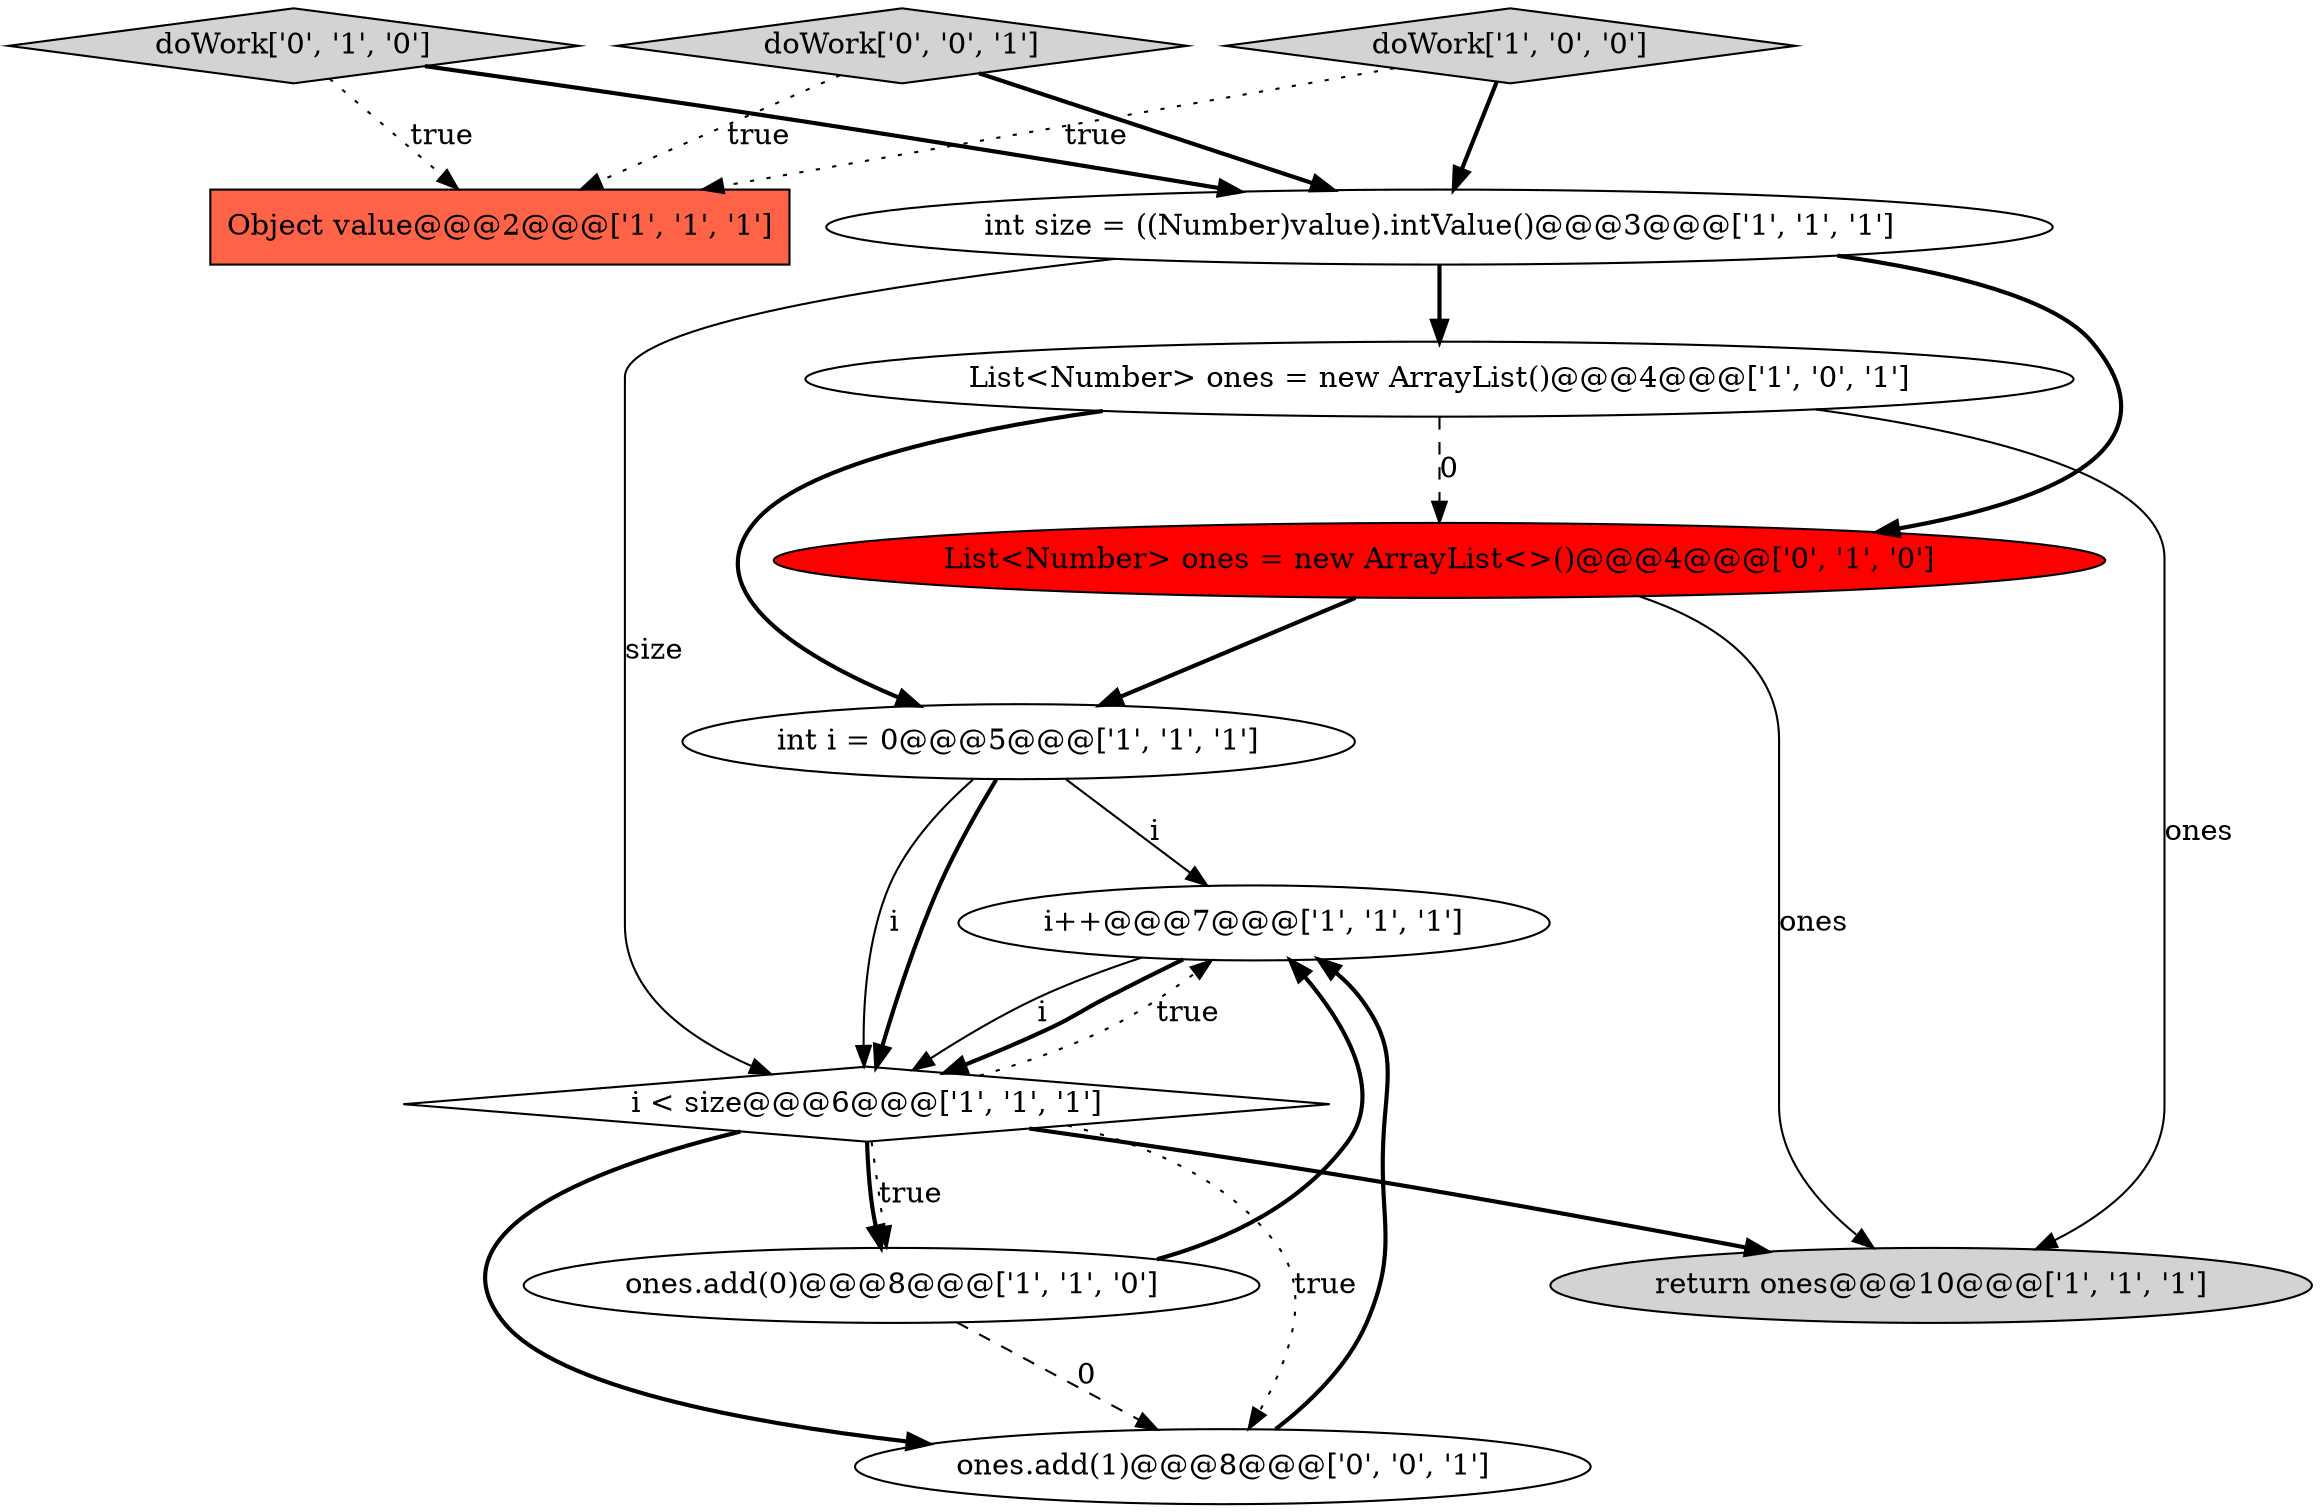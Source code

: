 digraph {
10 [style = filled, label = "List<Number> ones = new ArrayList<>()@@@4@@@['0', '1', '0']", fillcolor = red, shape = ellipse image = "AAA1AAABBB2BBB"];
1 [style = filled, label = "i++@@@7@@@['1', '1', '1']", fillcolor = white, shape = ellipse image = "AAA0AAABBB1BBB"];
3 [style = filled, label = "return ones@@@10@@@['1', '1', '1']", fillcolor = lightgray, shape = ellipse image = "AAA0AAABBB1BBB"];
5 [style = filled, label = "int size = ((Number)value).intValue()@@@3@@@['1', '1', '1']", fillcolor = white, shape = ellipse image = "AAA0AAABBB1BBB"];
0 [style = filled, label = "int i = 0@@@5@@@['1', '1', '1']", fillcolor = white, shape = ellipse image = "AAA0AAABBB1BBB"];
7 [style = filled, label = "List<Number> ones = new ArrayList()@@@4@@@['1', '0', '1']", fillcolor = white, shape = ellipse image = "AAA0AAABBB1BBB"];
8 [style = filled, label = "Object value@@@2@@@['1', '1', '1']", fillcolor = tomato, shape = box image = "AAA0AAABBB1BBB"];
12 [style = filled, label = "ones.add(1)@@@8@@@['0', '0', '1']", fillcolor = white, shape = ellipse image = "AAA0AAABBB3BBB"];
9 [style = filled, label = "doWork['0', '1', '0']", fillcolor = lightgray, shape = diamond image = "AAA0AAABBB2BBB"];
2 [style = filled, label = "doWork['1', '0', '0']", fillcolor = lightgray, shape = diamond image = "AAA0AAABBB1BBB"];
6 [style = filled, label = "i < size@@@6@@@['1', '1', '1']", fillcolor = white, shape = diamond image = "AAA0AAABBB1BBB"];
11 [style = filled, label = "doWork['0', '0', '1']", fillcolor = lightgray, shape = diamond image = "AAA0AAABBB3BBB"];
4 [style = filled, label = "ones.add(0)@@@8@@@['1', '1', '0']", fillcolor = white, shape = ellipse image = "AAA0AAABBB1BBB"];
6->3 [style = bold, label=""];
5->10 [style = bold, label=""];
1->6 [style = solid, label="i"];
10->3 [style = solid, label="ones"];
0->6 [style = bold, label=""];
0->1 [style = solid, label="i"];
6->1 [style = dotted, label="true"];
7->0 [style = bold, label=""];
12->1 [style = bold, label=""];
5->6 [style = solid, label="size"];
4->12 [style = dashed, label="0"];
9->8 [style = dotted, label="true"];
6->4 [style = bold, label=""];
11->5 [style = bold, label=""];
1->6 [style = bold, label=""];
6->4 [style = dotted, label="true"];
10->0 [style = bold, label=""];
7->3 [style = solid, label="ones"];
9->5 [style = bold, label=""];
5->7 [style = bold, label=""];
7->10 [style = dashed, label="0"];
11->8 [style = dotted, label="true"];
4->1 [style = bold, label=""];
6->12 [style = dotted, label="true"];
0->6 [style = solid, label="i"];
2->8 [style = dotted, label="true"];
2->5 [style = bold, label=""];
6->12 [style = bold, label=""];
}
